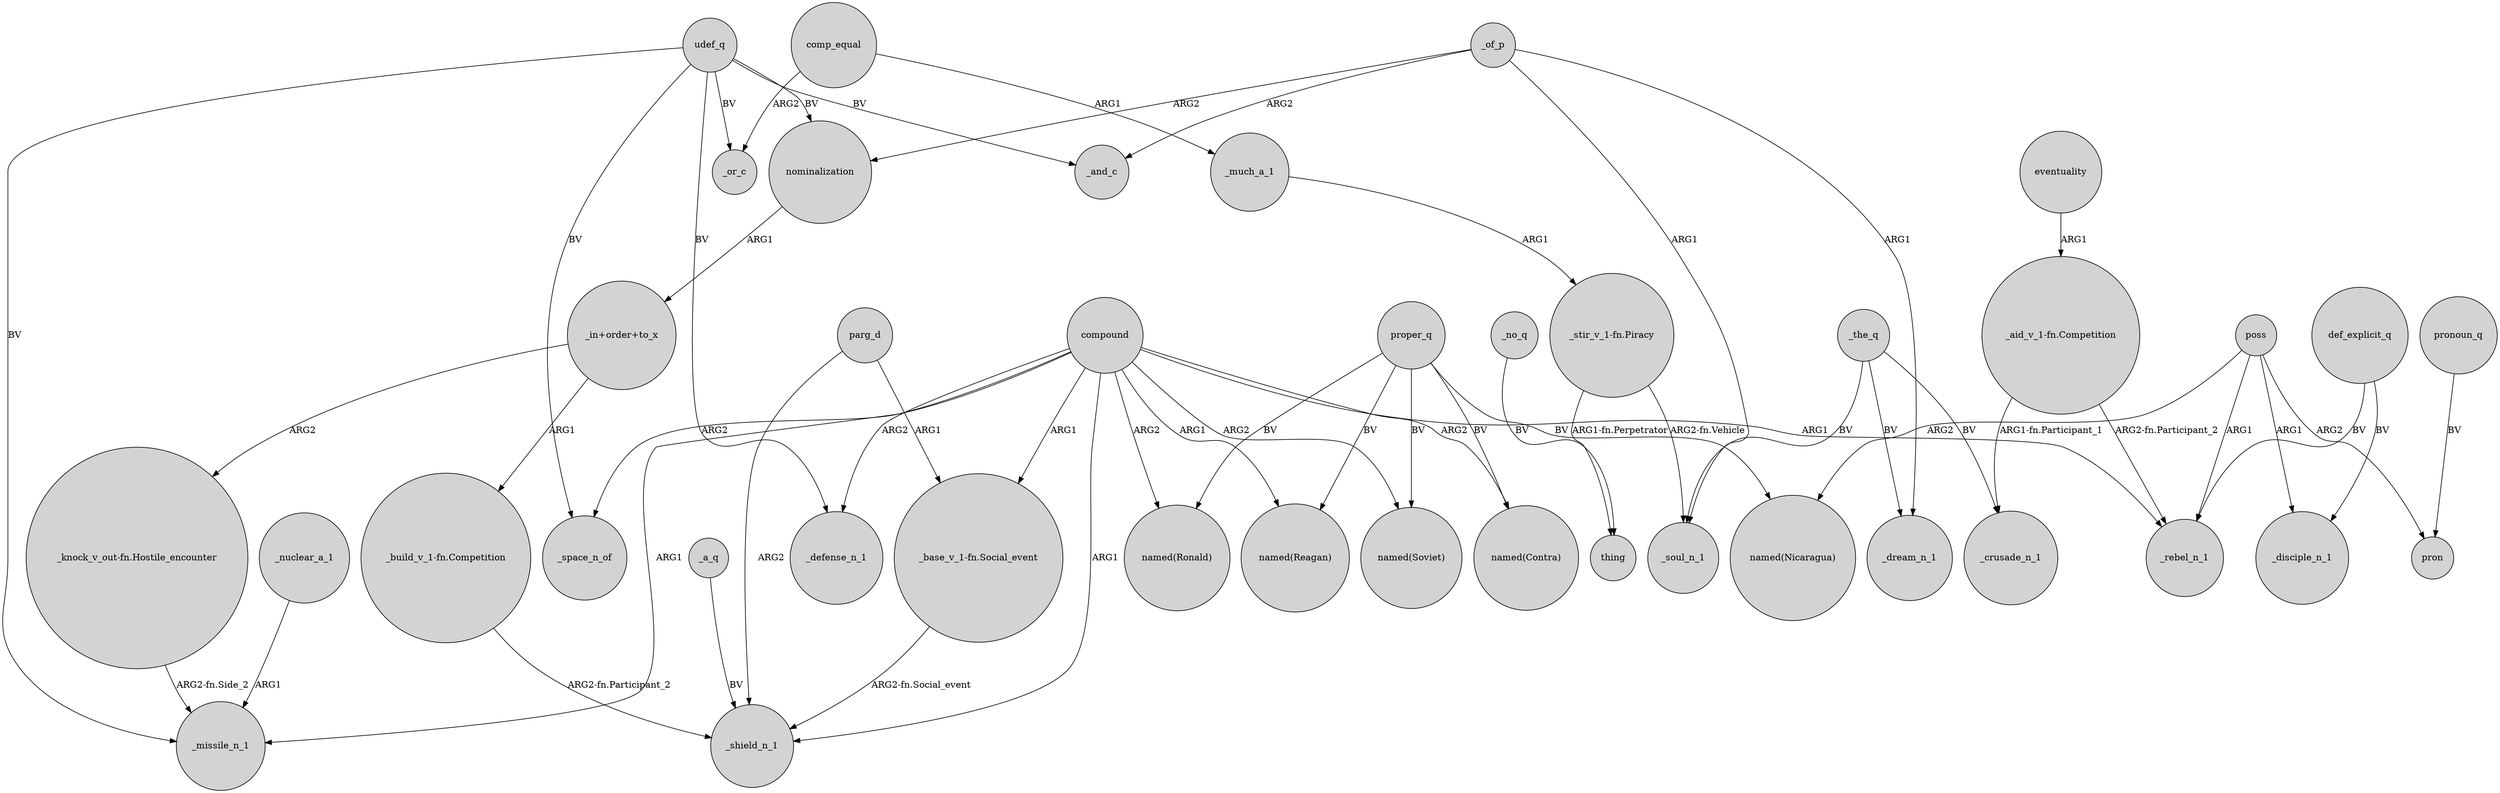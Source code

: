 digraph {
	node [shape=circle style=filled]
	comp_equal -> _or_c [label=ARG2]
	_a_q -> _shield_n_1 [label=BV]
	compound -> "named(Reagan)" [label=ARG1]
	nominalization -> "_in+order+to_x" [label=ARG1]
	"_in+order+to_x" -> "_knock_v_out-fn.Hostile_encounter" [label=ARG2]
	_of_p -> _and_c [label=ARG2]
	_nuclear_a_1 -> _missile_n_1 [label=ARG1]
	proper_q -> "named(Nicaragua)" [label=BV]
	"_in+order+to_x" -> "_build_v_1-fn.Competition" [label=ARG1]
	compound -> _space_n_of [label=ARG2]
	eventuality -> "_aid_v_1-fn.Competition" [label=ARG1]
	udef_q -> _space_n_of [label=BV]
	compound -> "named(Contra)" [label=ARG2]
	poss -> "named(Nicaragua)" [label=ARG2]
	compound -> _shield_n_1 [label=ARG1]
	def_explicit_q -> _rebel_n_1 [label=BV]
	_much_a_1 -> "_stir_v_1-fn.Piracy" [label=ARG1]
	parg_d -> _shield_n_1 [label=ARG2]
	udef_q -> nominalization [label=BV]
	udef_q -> _missile_n_1 [label=BV]
	_the_q -> _dream_n_1 [label=BV]
	"_aid_v_1-fn.Competition" -> _crusade_n_1 [label="ARG1-fn.Participant_1"]
	proper_q -> "named(Reagan)" [label=BV]
	udef_q -> _defense_n_1 [label=BV]
	udef_q -> _and_c [label=BV]
	_the_q -> _crusade_n_1 [label=BV]
	"_aid_v_1-fn.Competition" -> _rebel_n_1 [label="ARG2-fn.Participant_2"]
	_no_q -> thing [label=BV]
	_the_q -> _soul_n_1 [label=BV]
	udef_q -> _or_c [label=BV]
	_of_p -> nominalization [label=ARG2]
	compound -> "named(Ronald)" [label=ARG2]
	pronoun_q -> pron [label=BV]
	compound -> "named(Soviet)" [label=ARG2]
	poss -> pron [label=ARG2]
	"_stir_v_1-fn.Piracy" -> thing [label="ARG1-fn.Perpetrator"]
	proper_q -> "named(Ronald)" [label=BV]
	poss -> _disciple_n_1 [label=ARG1]
	compound -> "_base_v_1-fn.Social_event" [label=ARG1]
	compound -> _missile_n_1 [label=ARG1]
	def_explicit_q -> _disciple_n_1 [label=BV]
	parg_d -> "_base_v_1-fn.Social_event" [label=ARG1]
	_of_p -> _dream_n_1 [label=ARG1]
	"_build_v_1-fn.Competition" -> _shield_n_1 [label="ARG2-fn.Participant_2"]
	compound -> _defense_n_1 [label=ARG2]
	"_knock_v_out-fn.Hostile_encounter" -> _missile_n_1 [label="ARG2-fn.Side_2"]
	_of_p -> _soul_n_1 [label=ARG1]
	compound -> _rebel_n_1 [label=ARG1]
	proper_q -> "named(Contra)" [label=BV]
	"_stir_v_1-fn.Piracy" -> _soul_n_1 [label="ARG2-fn.Vehicle"]
	"_base_v_1-fn.Social_event" -> _shield_n_1 [label="ARG2-fn.Social_event"]
	comp_equal -> _much_a_1 [label=ARG1]
	proper_q -> "named(Soviet)" [label=BV]
	poss -> _rebel_n_1 [label=ARG1]
}
